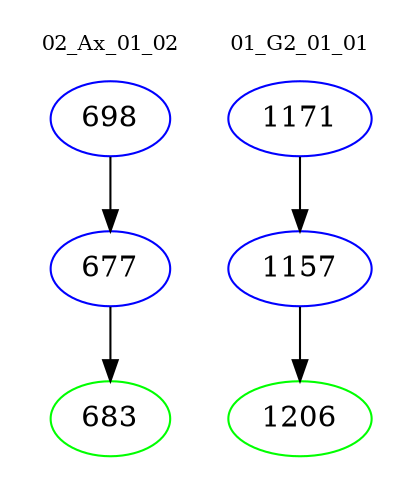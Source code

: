 digraph{
subgraph cluster_0 {
color = white
label = "02_Ax_01_02";
fontsize=10;
T0_698 [label="698", color="blue"]
T0_698 -> T0_677 [color="black"]
T0_677 [label="677", color="blue"]
T0_677 -> T0_683 [color="black"]
T0_683 [label="683", color="green"]
}
subgraph cluster_1 {
color = white
label = "01_G2_01_01";
fontsize=10;
T1_1171 [label="1171", color="blue"]
T1_1171 -> T1_1157 [color="black"]
T1_1157 [label="1157", color="blue"]
T1_1157 -> T1_1206 [color="black"]
T1_1206 [label="1206", color="green"]
}
}
